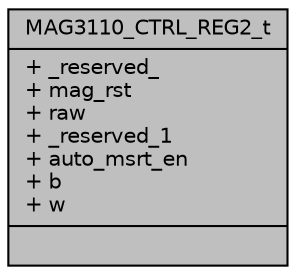 digraph "MAG3110_CTRL_REG2_t"
{
  edge [fontname="Helvetica",fontsize="10",labelfontname="Helvetica",labelfontsize="10"];
  node [fontname="Helvetica",fontsize="10",shape=record];
  Node1 [label="{MAG3110_CTRL_REG2_t\n|+ _reserved_\l+ mag_rst\l+ raw\l+ _reserved_1\l+ auto_msrt_en\l+ b\l+ w\l|}",height=0.2,width=0.4,color="black", fillcolor="grey75", style="filled", fontcolor="black"];
}
